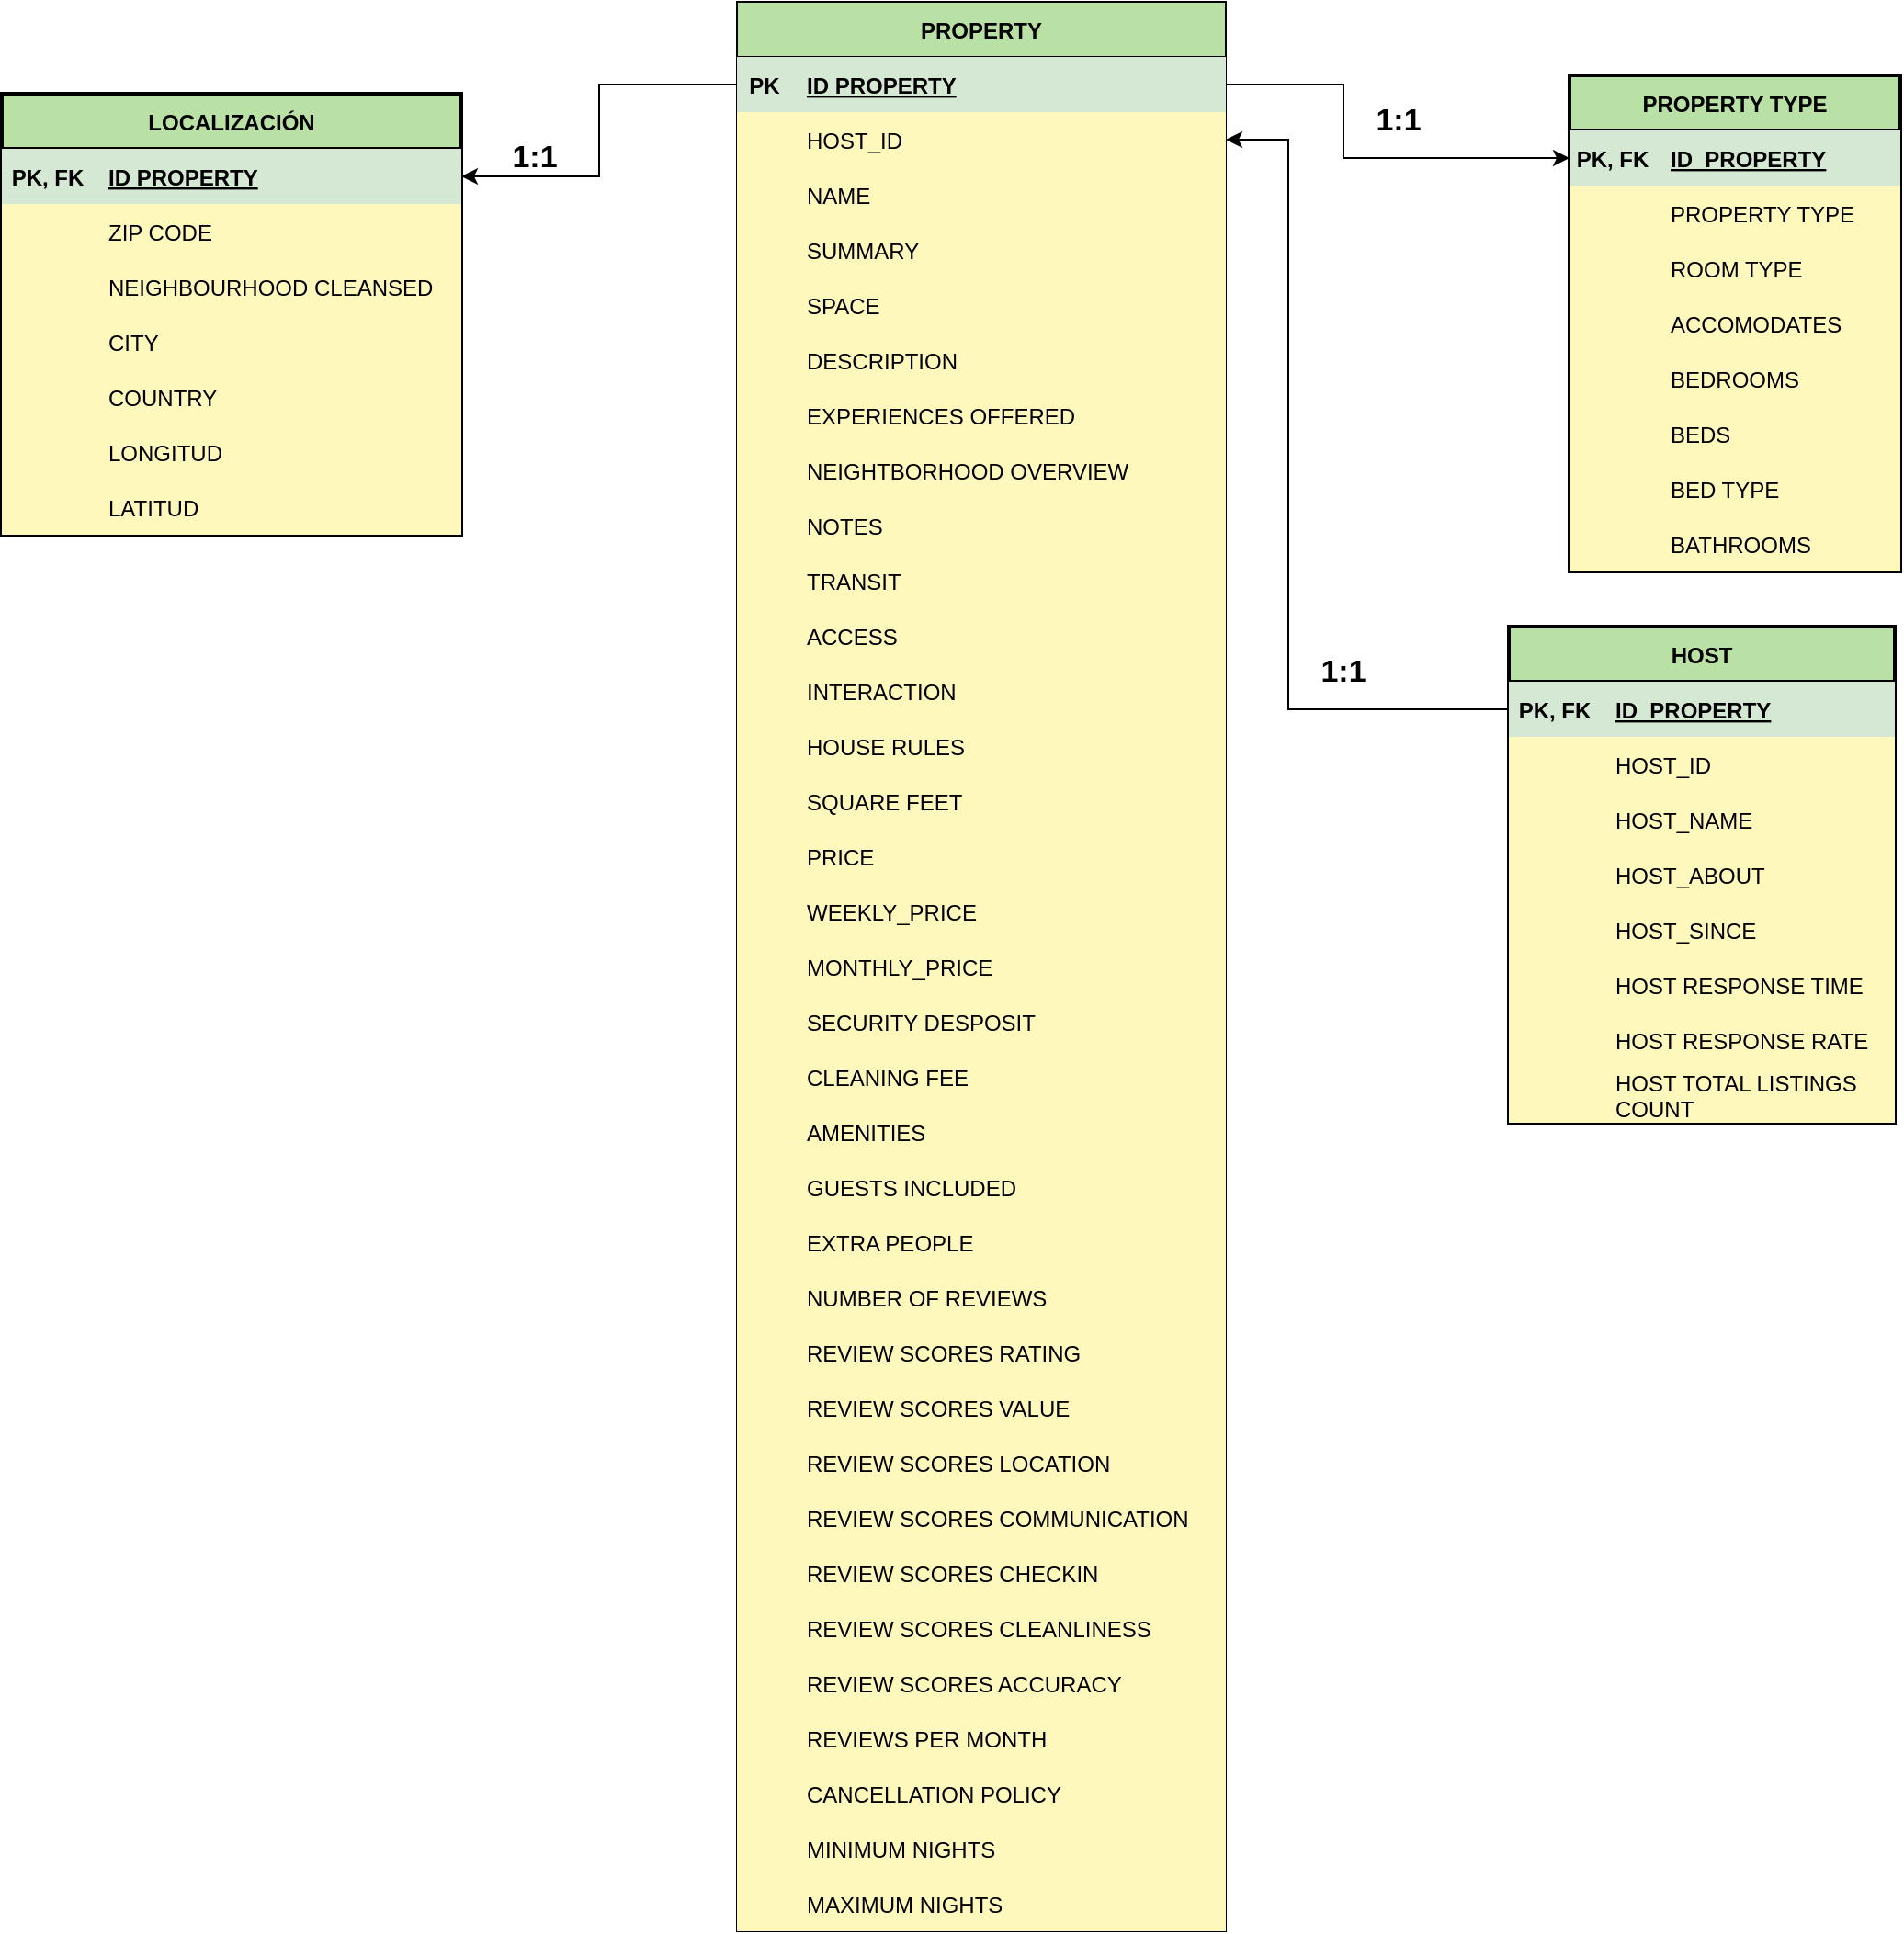 <mxfile version="20.8.16" type="device"><diagram id="m-lFHYN6OvIcyEpxyZVO" name="Página-1"><mxGraphModel dx="1744" dy="1061" grid="1" gridSize="10" guides="1" tooltips="1" connect="1" arrows="1" fold="1" page="1" pageScale="1" pageWidth="1169" pageHeight="827" math="0" shadow="0"><root><mxCell id="0"/><mxCell id="1" parent="0"/><mxCell id="ekD9PCT4sat5KnehP7Kq-1" value="PROPERTY" style="shape=table;startSize=30;container=1;collapsible=1;childLayout=tableLayout;fixedRows=1;rowLines=0;fontStyle=1;align=center;resizeLast=1;fillColor=#B9E0A5;" parent="1" vertex="1"><mxGeometry x="470" y="200" width="266" height="1050" as="geometry"/></mxCell><mxCell id="ekD9PCT4sat5KnehP7Kq-2" value="" style="shape=tableRow;horizontal=0;startSize=0;swimlaneHead=0;swimlaneBody=0;fillColor=none;collapsible=0;dropTarget=0;points=[[0,0.5],[1,0.5]];portConstraint=eastwest;top=0;left=0;right=0;bottom=1;" parent="ekD9PCT4sat5KnehP7Kq-1" vertex="1"><mxGeometry y="30" width="266" height="30" as="geometry"/></mxCell><mxCell id="ekD9PCT4sat5KnehP7Kq-3" value="PK" style="shape=partialRectangle;connectable=0;fillColor=#D5E8D4;top=0;left=0;bottom=0;right=0;fontStyle=1;overflow=hidden;" parent="ekD9PCT4sat5KnehP7Kq-2" vertex="1"><mxGeometry width="30" height="30" as="geometry"><mxRectangle width="30" height="30" as="alternateBounds"/></mxGeometry></mxCell><mxCell id="ekD9PCT4sat5KnehP7Kq-4" value="ID PROPERTY" style="shape=partialRectangle;connectable=0;fillColor=#D5E8D4;top=0;left=0;bottom=0;right=0;align=left;spacingLeft=6;fontStyle=5;overflow=hidden;" parent="ekD9PCT4sat5KnehP7Kq-2" vertex="1"><mxGeometry x="30" width="236" height="30" as="geometry"><mxRectangle width="236" height="30" as="alternateBounds"/></mxGeometry></mxCell><mxCell id="ekD9PCT4sat5KnehP7Kq-15" value="" style="shape=tableRow;horizontal=0;startSize=0;swimlaneHead=0;swimlaneBody=0;fillColor=none;collapsible=0;dropTarget=0;points=[[0,0.5],[1,0.5]];portConstraint=eastwest;top=0;left=0;right=0;bottom=0;" parent="ekD9PCT4sat5KnehP7Kq-1" vertex="1"><mxGeometry y="60" width="266" height="30" as="geometry"/></mxCell><mxCell id="ekD9PCT4sat5KnehP7Kq-16" value="" style="shape=partialRectangle;connectable=0;fillColor=#FFF8BD;top=0;left=0;bottom=0;right=0;fontStyle=1;overflow=hidden;" parent="ekD9PCT4sat5KnehP7Kq-15" vertex="1"><mxGeometry width="30" height="30" as="geometry"><mxRectangle width="30" height="30" as="alternateBounds"/></mxGeometry></mxCell><mxCell id="ekD9PCT4sat5KnehP7Kq-17" value="HOST_ID" style="shape=partialRectangle;connectable=0;fillColor=#FFF8BD;top=0;left=0;bottom=0;right=0;align=left;spacingLeft=6;fontStyle=0;overflow=hidden;" parent="ekD9PCT4sat5KnehP7Kq-15" vertex="1"><mxGeometry x="30" width="236" height="30" as="geometry"><mxRectangle width="236" height="30" as="alternateBounds"/></mxGeometry></mxCell><mxCell id="ekD9PCT4sat5KnehP7Kq-230" style="shape=tableRow;horizontal=0;startSize=0;swimlaneHead=0;swimlaneBody=0;fillColor=none;collapsible=0;dropTarget=0;points=[[0,0.5],[1,0.5]];portConstraint=eastwest;top=0;left=0;right=0;bottom=0;" parent="ekD9PCT4sat5KnehP7Kq-1" vertex="1"><mxGeometry y="90" width="266" height="30" as="geometry"/></mxCell><mxCell id="ekD9PCT4sat5KnehP7Kq-231" style="shape=partialRectangle;connectable=0;fillColor=#FFF8BD;top=0;left=0;bottom=0;right=0;editable=1;overflow=hidden;" parent="ekD9PCT4sat5KnehP7Kq-230" vertex="1"><mxGeometry width="30" height="30" as="geometry"><mxRectangle width="30" height="30" as="alternateBounds"/></mxGeometry></mxCell><mxCell id="ekD9PCT4sat5KnehP7Kq-232" value="NAME" style="shape=partialRectangle;connectable=0;fillColor=#FFF8BD;top=0;left=0;bottom=0;right=0;align=left;spacingLeft=6;overflow=hidden;strokeColor=#FF1E05;fontColor=#000000;" parent="ekD9PCT4sat5KnehP7Kq-230" vertex="1"><mxGeometry x="30" width="236" height="30" as="geometry"><mxRectangle width="236" height="30" as="alternateBounds"/></mxGeometry></mxCell><mxCell id="AqgP7DNCbhl03xtApGfF-22" style="shape=tableRow;horizontal=0;startSize=0;swimlaneHead=0;swimlaneBody=0;fillColor=none;collapsible=0;dropTarget=0;points=[[0,0.5],[1,0.5]];portConstraint=eastwest;top=0;left=0;right=0;bottom=0;" parent="ekD9PCT4sat5KnehP7Kq-1" vertex="1"><mxGeometry y="120" width="266" height="30" as="geometry"/></mxCell><mxCell id="AqgP7DNCbhl03xtApGfF-23" style="shape=partialRectangle;connectable=0;fillColor=#FFF8BD;top=0;left=0;bottom=0;right=0;editable=1;overflow=hidden;" parent="AqgP7DNCbhl03xtApGfF-22" vertex="1"><mxGeometry width="30" height="30" as="geometry"><mxRectangle width="30" height="30" as="alternateBounds"/></mxGeometry></mxCell><mxCell id="AqgP7DNCbhl03xtApGfF-24" value="SUMMARY" style="shape=partialRectangle;connectable=0;fillColor=#FFF8BD;top=0;left=0;bottom=0;right=0;align=left;spacingLeft=6;overflow=hidden;strokeColor=#FF1E05;fontColor=#000000;" parent="AqgP7DNCbhl03xtApGfF-22" vertex="1"><mxGeometry x="30" width="236" height="30" as="geometry"><mxRectangle width="236" height="30" as="alternateBounds"/></mxGeometry></mxCell><mxCell id="AqgP7DNCbhl03xtApGfF-19" style="shape=tableRow;horizontal=0;startSize=0;swimlaneHead=0;swimlaneBody=0;fillColor=none;collapsible=0;dropTarget=0;points=[[0,0.5],[1,0.5]];portConstraint=eastwest;top=0;left=0;right=0;bottom=0;" parent="ekD9PCT4sat5KnehP7Kq-1" vertex="1"><mxGeometry y="150" width="266" height="30" as="geometry"/></mxCell><mxCell id="AqgP7DNCbhl03xtApGfF-20" style="shape=partialRectangle;connectable=0;fillColor=#FFF8BD;top=0;left=0;bottom=0;right=0;editable=1;overflow=hidden;" parent="AqgP7DNCbhl03xtApGfF-19" vertex="1"><mxGeometry width="30" height="30" as="geometry"><mxRectangle width="30" height="30" as="alternateBounds"/></mxGeometry></mxCell><mxCell id="AqgP7DNCbhl03xtApGfF-21" value="SPACE" style="shape=partialRectangle;connectable=0;fillColor=#FFF8BD;top=0;left=0;bottom=0;right=0;align=left;spacingLeft=6;overflow=hidden;strokeColor=#FF1E05;fontColor=#000000;" parent="AqgP7DNCbhl03xtApGfF-19" vertex="1"><mxGeometry x="30" width="236" height="30" as="geometry"><mxRectangle width="236" height="30" as="alternateBounds"/></mxGeometry></mxCell><mxCell id="AqgP7DNCbhl03xtApGfF-16" style="shape=tableRow;horizontal=0;startSize=0;swimlaneHead=0;swimlaneBody=0;fillColor=none;collapsible=0;dropTarget=0;points=[[0,0.5],[1,0.5]];portConstraint=eastwest;top=0;left=0;right=0;bottom=0;" parent="ekD9PCT4sat5KnehP7Kq-1" vertex="1"><mxGeometry y="180" width="266" height="30" as="geometry"/></mxCell><mxCell id="AqgP7DNCbhl03xtApGfF-17" style="shape=partialRectangle;connectable=0;fillColor=#FFF8BD;top=0;left=0;bottom=0;right=0;editable=1;overflow=hidden;" parent="AqgP7DNCbhl03xtApGfF-16" vertex="1"><mxGeometry width="30" height="30" as="geometry"><mxRectangle width="30" height="30" as="alternateBounds"/></mxGeometry></mxCell><mxCell id="AqgP7DNCbhl03xtApGfF-18" value="DESCRIPTION" style="shape=partialRectangle;connectable=0;fillColor=#FFF8BD;top=0;left=0;bottom=0;right=0;align=left;spacingLeft=6;overflow=hidden;strokeColor=#FF1E05;fontColor=#000000;" parent="AqgP7DNCbhl03xtApGfF-16" vertex="1"><mxGeometry x="30" width="236" height="30" as="geometry"><mxRectangle width="236" height="30" as="alternateBounds"/></mxGeometry></mxCell><mxCell id="AqgP7DNCbhl03xtApGfF-31" style="shape=tableRow;horizontal=0;startSize=0;swimlaneHead=0;swimlaneBody=0;fillColor=none;collapsible=0;dropTarget=0;points=[[0,0.5],[1,0.5]];portConstraint=eastwest;top=0;left=0;right=0;bottom=0;" parent="ekD9PCT4sat5KnehP7Kq-1" vertex="1"><mxGeometry y="210" width="266" height="30" as="geometry"/></mxCell><mxCell id="AqgP7DNCbhl03xtApGfF-32" style="shape=partialRectangle;connectable=0;fillColor=#FFF8BD;top=0;left=0;bottom=0;right=0;editable=1;overflow=hidden;" parent="AqgP7DNCbhl03xtApGfF-31" vertex="1"><mxGeometry width="30" height="30" as="geometry"><mxRectangle width="30" height="30" as="alternateBounds"/></mxGeometry></mxCell><mxCell id="AqgP7DNCbhl03xtApGfF-33" value="EXPERIENCES OFFERED" style="shape=partialRectangle;connectable=0;fillColor=#FFF8BD;top=0;left=0;bottom=0;right=0;align=left;spacingLeft=6;overflow=hidden;strokeColor=#FF1E05;fontColor=#000000;" parent="AqgP7DNCbhl03xtApGfF-31" vertex="1"><mxGeometry x="30" width="236" height="30" as="geometry"><mxRectangle width="236" height="30" as="alternateBounds"/></mxGeometry></mxCell><mxCell id="AqgP7DNCbhl03xtApGfF-28" style="shape=tableRow;horizontal=0;startSize=0;swimlaneHead=0;swimlaneBody=0;fillColor=none;collapsible=0;dropTarget=0;points=[[0,0.5],[1,0.5]];portConstraint=eastwest;top=0;left=0;right=0;bottom=0;" parent="ekD9PCT4sat5KnehP7Kq-1" vertex="1"><mxGeometry y="240" width="266" height="30" as="geometry"/></mxCell><mxCell id="AqgP7DNCbhl03xtApGfF-29" style="shape=partialRectangle;connectable=0;fillColor=#FFF8BD;top=0;left=0;bottom=0;right=0;editable=1;overflow=hidden;" parent="AqgP7DNCbhl03xtApGfF-28" vertex="1"><mxGeometry width="30" height="30" as="geometry"><mxRectangle width="30" height="30" as="alternateBounds"/></mxGeometry></mxCell><mxCell id="AqgP7DNCbhl03xtApGfF-30" value="NEIGHTBORHOOD OVERVIEW" style="shape=partialRectangle;connectable=0;fillColor=#FFF8BD;top=0;left=0;bottom=0;right=0;align=left;spacingLeft=6;overflow=hidden;strokeColor=#FF1E05;fontColor=#000000;" parent="AqgP7DNCbhl03xtApGfF-28" vertex="1"><mxGeometry x="30" width="236" height="30" as="geometry"><mxRectangle width="236" height="30" as="alternateBounds"/></mxGeometry></mxCell><mxCell id="AqgP7DNCbhl03xtApGfF-25" style="shape=tableRow;horizontal=0;startSize=0;swimlaneHead=0;swimlaneBody=0;fillColor=none;collapsible=0;dropTarget=0;points=[[0,0.5],[1,0.5]];portConstraint=eastwest;top=0;left=0;right=0;bottom=0;" parent="ekD9PCT4sat5KnehP7Kq-1" vertex="1"><mxGeometry y="270" width="266" height="30" as="geometry"/></mxCell><mxCell id="AqgP7DNCbhl03xtApGfF-26" style="shape=partialRectangle;connectable=0;fillColor=#FFF8BD;top=0;left=0;bottom=0;right=0;editable=1;overflow=hidden;" parent="AqgP7DNCbhl03xtApGfF-25" vertex="1"><mxGeometry width="30" height="30" as="geometry"><mxRectangle width="30" height="30" as="alternateBounds"/></mxGeometry></mxCell><mxCell id="AqgP7DNCbhl03xtApGfF-27" value="NOTES" style="shape=partialRectangle;connectable=0;fillColor=#FFF8BD;top=0;left=0;bottom=0;right=0;align=left;spacingLeft=6;overflow=hidden;strokeColor=#FF1E05;fontColor=#000000;" parent="AqgP7DNCbhl03xtApGfF-25" vertex="1"><mxGeometry x="30" width="236" height="30" as="geometry"><mxRectangle width="236" height="30" as="alternateBounds"/></mxGeometry></mxCell><mxCell id="AqgP7DNCbhl03xtApGfF-34" style="shape=tableRow;horizontal=0;startSize=0;swimlaneHead=0;swimlaneBody=0;fillColor=none;collapsible=0;dropTarget=0;points=[[0,0.5],[1,0.5]];portConstraint=eastwest;top=0;left=0;right=0;bottom=0;" parent="ekD9PCT4sat5KnehP7Kq-1" vertex="1"><mxGeometry y="300" width="266" height="30" as="geometry"/></mxCell><mxCell id="AqgP7DNCbhl03xtApGfF-35" style="shape=partialRectangle;connectable=0;fillColor=#FFF8BD;top=0;left=0;bottom=0;right=0;editable=1;overflow=hidden;" parent="AqgP7DNCbhl03xtApGfF-34" vertex="1"><mxGeometry width="30" height="30" as="geometry"><mxRectangle width="30" height="30" as="alternateBounds"/></mxGeometry></mxCell><mxCell id="AqgP7DNCbhl03xtApGfF-36" value="TRANSIT" style="shape=partialRectangle;connectable=0;fillColor=#FFF8BD;top=0;left=0;bottom=0;right=0;align=left;spacingLeft=6;overflow=hidden;strokeColor=#FF1E05;fontColor=#000000;" parent="AqgP7DNCbhl03xtApGfF-34" vertex="1"><mxGeometry x="30" width="236" height="30" as="geometry"><mxRectangle width="236" height="30" as="alternateBounds"/></mxGeometry></mxCell><mxCell id="AqgP7DNCbhl03xtApGfF-37" style="shape=tableRow;horizontal=0;startSize=0;swimlaneHead=0;swimlaneBody=0;fillColor=none;collapsible=0;dropTarget=0;points=[[0,0.5],[1,0.5]];portConstraint=eastwest;top=0;left=0;right=0;bottom=0;" parent="ekD9PCT4sat5KnehP7Kq-1" vertex="1"><mxGeometry y="330" width="266" height="30" as="geometry"/></mxCell><mxCell id="AqgP7DNCbhl03xtApGfF-38" style="shape=partialRectangle;connectable=0;fillColor=#FFF8BD;top=0;left=0;bottom=0;right=0;editable=1;overflow=hidden;" parent="AqgP7DNCbhl03xtApGfF-37" vertex="1"><mxGeometry width="30" height="30" as="geometry"><mxRectangle width="30" height="30" as="alternateBounds"/></mxGeometry></mxCell><mxCell id="AqgP7DNCbhl03xtApGfF-39" value="ACCESS" style="shape=partialRectangle;connectable=0;fillColor=#FFF8BD;top=0;left=0;bottom=0;right=0;align=left;spacingLeft=6;overflow=hidden;strokeColor=#FF1E05;fontColor=#000000;" parent="AqgP7DNCbhl03xtApGfF-37" vertex="1"><mxGeometry x="30" width="236" height="30" as="geometry"><mxRectangle width="236" height="30" as="alternateBounds"/></mxGeometry></mxCell><mxCell id="AqgP7DNCbhl03xtApGfF-46" style="shape=tableRow;horizontal=0;startSize=0;swimlaneHead=0;swimlaneBody=0;fillColor=none;collapsible=0;dropTarget=0;points=[[0,0.5],[1,0.5]];portConstraint=eastwest;top=0;left=0;right=0;bottom=0;" parent="ekD9PCT4sat5KnehP7Kq-1" vertex="1"><mxGeometry y="360" width="266" height="30" as="geometry"/></mxCell><mxCell id="AqgP7DNCbhl03xtApGfF-47" style="shape=partialRectangle;connectable=0;fillColor=#FFF8BD;top=0;left=0;bottom=0;right=0;editable=1;overflow=hidden;" parent="AqgP7DNCbhl03xtApGfF-46" vertex="1"><mxGeometry width="30" height="30" as="geometry"><mxRectangle width="30" height="30" as="alternateBounds"/></mxGeometry></mxCell><mxCell id="AqgP7DNCbhl03xtApGfF-48" value="INTERACTION" style="shape=partialRectangle;connectable=0;fillColor=#FFF8BD;top=0;left=0;bottom=0;right=0;align=left;spacingLeft=6;overflow=hidden;strokeColor=#FF1E05;fontColor=#000000;" parent="AqgP7DNCbhl03xtApGfF-46" vertex="1"><mxGeometry x="30" width="236" height="30" as="geometry"><mxRectangle width="236" height="30" as="alternateBounds"/></mxGeometry></mxCell><mxCell id="AqgP7DNCbhl03xtApGfF-43" style="shape=tableRow;horizontal=0;startSize=0;swimlaneHead=0;swimlaneBody=0;fillColor=none;collapsible=0;dropTarget=0;points=[[0,0.5],[1,0.5]];portConstraint=eastwest;top=0;left=0;right=0;bottom=0;" parent="ekD9PCT4sat5KnehP7Kq-1" vertex="1"><mxGeometry y="390" width="266" height="30" as="geometry"/></mxCell><mxCell id="AqgP7DNCbhl03xtApGfF-44" style="shape=partialRectangle;connectable=0;fillColor=#FFF8BD;top=0;left=0;bottom=0;right=0;editable=1;overflow=hidden;" parent="AqgP7DNCbhl03xtApGfF-43" vertex="1"><mxGeometry width="30" height="30" as="geometry"><mxRectangle width="30" height="30" as="alternateBounds"/></mxGeometry></mxCell><mxCell id="AqgP7DNCbhl03xtApGfF-45" value="HOUSE RULES" style="shape=partialRectangle;connectable=0;fillColor=#FFF8BD;top=0;left=0;bottom=0;right=0;align=left;spacingLeft=6;overflow=hidden;strokeColor=#FF1E05;fontColor=#000000;" parent="AqgP7DNCbhl03xtApGfF-43" vertex="1"><mxGeometry x="30" width="236" height="30" as="geometry"><mxRectangle width="236" height="30" as="alternateBounds"/></mxGeometry></mxCell><mxCell id="ekD9PCT4sat5KnehP7Kq-158" style="shape=tableRow;horizontal=0;startSize=0;swimlaneHead=0;swimlaneBody=0;fillColor=none;collapsible=0;dropTarget=0;points=[[0,0.5],[1,0.5]];portConstraint=eastwest;top=0;left=0;right=0;bottom=0;" parent="ekD9PCT4sat5KnehP7Kq-1" vertex="1"><mxGeometry y="420" width="266" height="30" as="geometry"/></mxCell><mxCell id="ekD9PCT4sat5KnehP7Kq-159" style="shape=partialRectangle;connectable=0;fillColor=#FFF8BD;top=0;left=0;bottom=0;right=0;editable=1;overflow=hidden;" parent="ekD9PCT4sat5KnehP7Kq-158" vertex="1"><mxGeometry width="30" height="30" as="geometry"><mxRectangle width="30" height="30" as="alternateBounds"/></mxGeometry></mxCell><mxCell id="ekD9PCT4sat5KnehP7Kq-160" value="SQUARE FEET" style="shape=partialRectangle;connectable=0;fillColor=#FFF8BD;top=0;left=0;bottom=0;right=0;align=left;spacingLeft=6;overflow=hidden;" parent="ekD9PCT4sat5KnehP7Kq-158" vertex="1"><mxGeometry x="30" width="236" height="30" as="geometry"><mxRectangle width="236" height="30" as="alternateBounds"/></mxGeometry></mxCell><mxCell id="ekD9PCT4sat5KnehP7Kq-5" value="" style="shape=tableRow;horizontal=0;startSize=0;swimlaneHead=0;swimlaneBody=0;fillColor=none;collapsible=0;dropTarget=0;points=[[0,0.5],[1,0.5]];portConstraint=eastwest;top=0;left=0;right=0;bottom=0;" parent="ekD9PCT4sat5KnehP7Kq-1" vertex="1"><mxGeometry y="450" width="266" height="30" as="geometry"/></mxCell><mxCell id="ekD9PCT4sat5KnehP7Kq-6" value="" style="shape=partialRectangle;connectable=0;fillColor=#FFF8BD;top=0;left=0;bottom=0;right=0;editable=1;overflow=hidden;" parent="ekD9PCT4sat5KnehP7Kq-5" vertex="1"><mxGeometry width="30" height="30" as="geometry"><mxRectangle width="30" height="30" as="alternateBounds"/></mxGeometry></mxCell><mxCell id="ekD9PCT4sat5KnehP7Kq-7" value="PRICE" style="shape=partialRectangle;connectable=0;fillColor=#FFF8BD;top=0;left=0;bottom=0;right=0;align=left;spacingLeft=6;overflow=hidden;" parent="ekD9PCT4sat5KnehP7Kq-5" vertex="1"><mxGeometry x="30" width="236" height="30" as="geometry"><mxRectangle width="236" height="30" as="alternateBounds"/></mxGeometry></mxCell><mxCell id="AqgP7DNCbhl03xtApGfF-1" style="shape=tableRow;horizontal=0;startSize=0;swimlaneHead=0;swimlaneBody=0;fillColor=none;collapsible=0;dropTarget=0;points=[[0,0.5],[1,0.5]];portConstraint=eastwest;top=0;left=0;right=0;bottom=0;" parent="ekD9PCT4sat5KnehP7Kq-1" vertex="1"><mxGeometry y="480" width="266" height="30" as="geometry"/></mxCell><mxCell id="AqgP7DNCbhl03xtApGfF-2" style="shape=partialRectangle;connectable=0;fillColor=#FFF8BD;top=0;left=0;bottom=0;right=0;editable=1;overflow=hidden;" parent="AqgP7DNCbhl03xtApGfF-1" vertex="1"><mxGeometry width="30" height="30" as="geometry"><mxRectangle width="30" height="30" as="alternateBounds"/></mxGeometry></mxCell><mxCell id="AqgP7DNCbhl03xtApGfF-3" value="WEEKLY_PRICE" style="shape=partialRectangle;connectable=0;fillColor=#FFF8BD;top=0;left=0;bottom=0;right=0;align=left;spacingLeft=6;overflow=hidden;" parent="AqgP7DNCbhl03xtApGfF-1" vertex="1"><mxGeometry x="30" width="236" height="30" as="geometry"><mxRectangle width="236" height="30" as="alternateBounds"/></mxGeometry></mxCell><mxCell id="AqgP7DNCbhl03xtApGfF-4" style="shape=tableRow;horizontal=0;startSize=0;swimlaneHead=0;swimlaneBody=0;fillColor=none;collapsible=0;dropTarget=0;points=[[0,0.5],[1,0.5]];portConstraint=eastwest;top=0;left=0;right=0;bottom=0;" parent="ekD9PCT4sat5KnehP7Kq-1" vertex="1"><mxGeometry y="510" width="266" height="30" as="geometry"/></mxCell><mxCell id="AqgP7DNCbhl03xtApGfF-5" style="shape=partialRectangle;connectable=0;fillColor=#FFF8BD;top=0;left=0;bottom=0;right=0;editable=1;overflow=hidden;" parent="AqgP7DNCbhl03xtApGfF-4" vertex="1"><mxGeometry width="30" height="30" as="geometry"><mxRectangle width="30" height="30" as="alternateBounds"/></mxGeometry></mxCell><mxCell id="AqgP7DNCbhl03xtApGfF-6" value="MONTHLY_PRICE" style="shape=partialRectangle;connectable=0;fillColor=#FFF8BD;top=0;left=0;bottom=0;right=0;align=left;spacingLeft=6;overflow=hidden;" parent="AqgP7DNCbhl03xtApGfF-4" vertex="1"><mxGeometry x="30" width="236" height="30" as="geometry"><mxRectangle width="236" height="30" as="alternateBounds"/></mxGeometry></mxCell><mxCell id="ekD9PCT4sat5KnehP7Kq-11" value="" style="shape=tableRow;horizontal=0;startSize=0;swimlaneHead=0;swimlaneBody=0;fillColor=none;collapsible=0;dropTarget=0;points=[[0,0.5],[1,0.5]];portConstraint=eastwest;top=0;left=0;right=0;bottom=0;" parent="ekD9PCT4sat5KnehP7Kq-1" vertex="1"><mxGeometry y="540" width="266" height="30" as="geometry"/></mxCell><mxCell id="ekD9PCT4sat5KnehP7Kq-12" value="" style="shape=partialRectangle;connectable=0;fillColor=#FFF8BD;top=0;left=0;bottom=0;right=0;editable=1;overflow=hidden;" parent="ekD9PCT4sat5KnehP7Kq-11" vertex="1"><mxGeometry width="30" height="30" as="geometry"><mxRectangle width="30" height="30" as="alternateBounds"/></mxGeometry></mxCell><mxCell id="ekD9PCT4sat5KnehP7Kq-13" value="SECURITY DESPOSIT" style="shape=partialRectangle;connectable=0;fillColor=#FFF8BD;top=0;left=0;bottom=0;right=0;align=left;spacingLeft=6;overflow=hidden;" parent="ekD9PCT4sat5KnehP7Kq-11" vertex="1"><mxGeometry x="30" width="236" height="30" as="geometry"><mxRectangle width="236" height="30" as="alternateBounds"/></mxGeometry></mxCell><mxCell id="ekD9PCT4sat5KnehP7Kq-105" style="shape=tableRow;horizontal=0;startSize=0;swimlaneHead=0;swimlaneBody=0;fillColor=none;collapsible=0;dropTarget=0;points=[[0,0.5],[1,0.5]];portConstraint=eastwest;top=0;left=0;right=0;bottom=0;" parent="ekD9PCT4sat5KnehP7Kq-1" vertex="1"><mxGeometry y="570" width="266" height="30" as="geometry"/></mxCell><mxCell id="ekD9PCT4sat5KnehP7Kq-106" style="shape=partialRectangle;connectable=0;fillColor=#FFF8BD;top=0;left=0;bottom=0;right=0;editable=1;overflow=hidden;" parent="ekD9PCT4sat5KnehP7Kq-105" vertex="1"><mxGeometry width="30" height="30" as="geometry"><mxRectangle width="30" height="30" as="alternateBounds"/></mxGeometry></mxCell><mxCell id="ekD9PCT4sat5KnehP7Kq-107" value="CLEANING FEE" style="shape=partialRectangle;connectable=0;fillColor=#FFF8BD;top=0;left=0;bottom=0;right=0;align=left;spacingLeft=6;overflow=hidden;" parent="ekD9PCT4sat5KnehP7Kq-105" vertex="1"><mxGeometry x="30" width="236" height="30" as="geometry"><mxRectangle width="236" height="30" as="alternateBounds"/></mxGeometry></mxCell><mxCell id="ekD9PCT4sat5KnehP7Kq-8" value="" style="shape=tableRow;horizontal=0;startSize=0;swimlaneHead=0;swimlaneBody=0;fillColor=none;collapsible=0;dropTarget=0;points=[[0,0.5],[1,0.5]];portConstraint=eastwest;top=0;left=0;right=0;bottom=0;" parent="ekD9PCT4sat5KnehP7Kq-1" vertex="1"><mxGeometry y="600" width="266" height="30" as="geometry"/></mxCell><mxCell id="ekD9PCT4sat5KnehP7Kq-9" value="" style="shape=partialRectangle;connectable=0;fillColor=#FFF8BD;top=0;left=0;bottom=0;right=0;editable=1;overflow=hidden;" parent="ekD9PCT4sat5KnehP7Kq-8" vertex="1"><mxGeometry width="30" height="30" as="geometry"><mxRectangle width="30" height="30" as="alternateBounds"/></mxGeometry></mxCell><mxCell id="ekD9PCT4sat5KnehP7Kq-10" value="AMENITIES" style="shape=partialRectangle;connectable=0;fillColor=#FFF8BD;top=0;left=0;bottom=0;right=0;align=left;spacingLeft=6;overflow=hidden;" parent="ekD9PCT4sat5KnehP7Kq-8" vertex="1"><mxGeometry x="30" width="236" height="30" as="geometry"><mxRectangle width="236" height="30" as="alternateBounds"/></mxGeometry></mxCell><mxCell id="ekD9PCT4sat5KnehP7Kq-102" style="shape=tableRow;horizontal=0;startSize=0;swimlaneHead=0;swimlaneBody=0;fillColor=none;collapsible=0;dropTarget=0;points=[[0,0.5],[1,0.5]];portConstraint=eastwest;top=0;left=0;right=0;bottom=0;" parent="ekD9PCT4sat5KnehP7Kq-1" vertex="1"><mxGeometry y="630" width="266" height="30" as="geometry"/></mxCell><mxCell id="ekD9PCT4sat5KnehP7Kq-103" value="" style="shape=partialRectangle;connectable=0;fillColor=#FFF8BD;top=0;left=0;bottom=0;right=0;editable=1;overflow=hidden;" parent="ekD9PCT4sat5KnehP7Kq-102" vertex="1"><mxGeometry width="30" height="30" as="geometry"><mxRectangle width="30" height="30" as="alternateBounds"/></mxGeometry></mxCell><mxCell id="ekD9PCT4sat5KnehP7Kq-104" value="GUESTS INCLUDED" style="shape=partialRectangle;connectable=0;fillColor=#FFF8BD;top=0;left=0;bottom=0;right=0;align=left;spacingLeft=6;overflow=hidden;" parent="ekD9PCT4sat5KnehP7Kq-102" vertex="1"><mxGeometry x="30" width="236" height="30" as="geometry"><mxRectangle width="236" height="30" as="alternateBounds"/></mxGeometry></mxCell><mxCell id="AqgP7DNCbhl03xtApGfF-7" style="shape=tableRow;horizontal=0;startSize=0;swimlaneHead=0;swimlaneBody=0;fillColor=none;collapsible=0;dropTarget=0;points=[[0,0.5],[1,0.5]];portConstraint=eastwest;top=0;left=0;right=0;bottom=0;" parent="ekD9PCT4sat5KnehP7Kq-1" vertex="1"><mxGeometry y="660" width="266" height="30" as="geometry"/></mxCell><mxCell id="AqgP7DNCbhl03xtApGfF-8" style="shape=partialRectangle;connectable=0;fillColor=#FFF8BD;top=0;left=0;bottom=0;right=0;editable=1;overflow=hidden;" parent="AqgP7DNCbhl03xtApGfF-7" vertex="1"><mxGeometry width="30" height="30" as="geometry"><mxRectangle width="30" height="30" as="alternateBounds"/></mxGeometry></mxCell><mxCell id="AqgP7DNCbhl03xtApGfF-9" value="EXTRA PEOPLE" style="shape=partialRectangle;connectable=0;fillColor=#FFF8BD;top=0;left=0;bottom=0;right=0;align=left;spacingLeft=6;overflow=hidden;" parent="AqgP7DNCbhl03xtApGfF-7" vertex="1"><mxGeometry x="30" width="236" height="30" as="geometry"><mxRectangle width="236" height="30" as="alternateBounds"/></mxGeometry></mxCell><mxCell id="ekD9PCT4sat5KnehP7Kq-99" style="shape=tableRow;horizontal=0;startSize=0;swimlaneHead=0;swimlaneBody=0;fillColor=none;collapsible=0;dropTarget=0;points=[[0,0.5],[1,0.5]];portConstraint=eastwest;top=0;left=0;right=0;bottom=0;" parent="ekD9PCT4sat5KnehP7Kq-1" vertex="1"><mxGeometry y="690" width="266" height="30" as="geometry"/></mxCell><mxCell id="ekD9PCT4sat5KnehP7Kq-100" value="" style="shape=partialRectangle;connectable=0;fillColor=#FFF8BD;top=0;left=0;bottom=0;right=0;editable=1;overflow=hidden;" parent="ekD9PCT4sat5KnehP7Kq-99" vertex="1"><mxGeometry width="30" height="30" as="geometry"><mxRectangle width="30" height="30" as="alternateBounds"/></mxGeometry></mxCell><mxCell id="ekD9PCT4sat5KnehP7Kq-101" value="NUMBER OF REVIEWS" style="shape=partialRectangle;connectable=0;fillColor=#FFF8BD;top=0;left=0;bottom=0;right=0;align=left;spacingLeft=6;overflow=hidden;" parent="ekD9PCT4sat5KnehP7Kq-99" vertex="1"><mxGeometry x="30" width="236" height="30" as="geometry"><mxRectangle width="236" height="30" as="alternateBounds"/></mxGeometry></mxCell><mxCell id="ekD9PCT4sat5KnehP7Kq-129" value="" style="shape=tableRow;horizontal=0;startSize=0;swimlaneHead=0;swimlaneBody=0;fillColor=none;collapsible=0;dropTarget=0;points=[[0,0.5],[1,0.5]];portConstraint=eastwest;top=0;left=0;right=0;bottom=0;" parent="ekD9PCT4sat5KnehP7Kq-1" vertex="1"><mxGeometry y="720" width="266" height="30" as="geometry"/></mxCell><mxCell id="ekD9PCT4sat5KnehP7Kq-130" value="" style="shape=partialRectangle;connectable=0;fillColor=#FFF8BD;top=0;left=0;bottom=0;right=0;editable=1;overflow=hidden;" parent="ekD9PCT4sat5KnehP7Kq-129" vertex="1"><mxGeometry width="30" height="30" as="geometry"><mxRectangle width="30" height="30" as="alternateBounds"/></mxGeometry></mxCell><mxCell id="ekD9PCT4sat5KnehP7Kq-131" value="REVIEW SCORES RATING" style="shape=partialRectangle;connectable=0;fillColor=#FFF8BD;top=0;left=0;bottom=0;right=0;align=left;spacingLeft=6;overflow=hidden;" parent="ekD9PCT4sat5KnehP7Kq-129" vertex="1"><mxGeometry x="30" width="236" height="30" as="geometry"><mxRectangle width="236" height="30" as="alternateBounds"/></mxGeometry></mxCell><mxCell id="ekD9PCT4sat5KnehP7Kq-140" style="shape=tableRow;horizontal=0;startSize=0;swimlaneHead=0;swimlaneBody=0;fillColor=none;collapsible=0;dropTarget=0;points=[[0,0.5],[1,0.5]];portConstraint=eastwest;top=0;left=0;right=0;bottom=0;" parent="ekD9PCT4sat5KnehP7Kq-1" vertex="1"><mxGeometry y="750" width="266" height="30" as="geometry"/></mxCell><mxCell id="ekD9PCT4sat5KnehP7Kq-141" style="shape=partialRectangle;connectable=0;fillColor=#FFF8BD;top=0;left=0;bottom=0;right=0;editable=1;overflow=hidden;" parent="ekD9PCT4sat5KnehP7Kq-140" vertex="1"><mxGeometry width="30" height="30" as="geometry"><mxRectangle width="30" height="30" as="alternateBounds"/></mxGeometry></mxCell><mxCell id="ekD9PCT4sat5KnehP7Kq-142" value="REVIEW SCORES VALUE" style="shape=partialRectangle;connectable=0;fillColor=#FFF8BD;top=0;left=0;bottom=0;right=0;align=left;spacingLeft=6;overflow=hidden;" parent="ekD9PCT4sat5KnehP7Kq-140" vertex="1"><mxGeometry x="30" width="236" height="30" as="geometry"><mxRectangle width="236" height="30" as="alternateBounds"/></mxGeometry></mxCell><mxCell id="ekD9PCT4sat5KnehP7Kq-143" style="shape=tableRow;horizontal=0;startSize=0;swimlaneHead=0;swimlaneBody=0;fillColor=none;collapsible=0;dropTarget=0;points=[[0,0.5],[1,0.5]];portConstraint=eastwest;top=0;left=0;right=0;bottom=0;" parent="ekD9PCT4sat5KnehP7Kq-1" vertex="1"><mxGeometry y="780" width="266" height="30" as="geometry"/></mxCell><mxCell id="ekD9PCT4sat5KnehP7Kq-144" style="shape=partialRectangle;connectable=0;fillColor=#FFF8BD;top=0;left=0;bottom=0;right=0;editable=1;overflow=hidden;" parent="ekD9PCT4sat5KnehP7Kq-143" vertex="1"><mxGeometry width="30" height="30" as="geometry"><mxRectangle width="30" height="30" as="alternateBounds"/></mxGeometry></mxCell><mxCell id="ekD9PCT4sat5KnehP7Kq-145" value="REVIEW SCORES LOCATION" style="shape=partialRectangle;connectable=0;fillColor=#FFF8BD;top=0;left=0;bottom=0;right=0;align=left;spacingLeft=6;overflow=hidden;" parent="ekD9PCT4sat5KnehP7Kq-143" vertex="1"><mxGeometry x="30" width="236" height="30" as="geometry"><mxRectangle width="236" height="30" as="alternateBounds"/></mxGeometry></mxCell><mxCell id="ekD9PCT4sat5KnehP7Kq-146" style="shape=tableRow;horizontal=0;startSize=0;swimlaneHead=0;swimlaneBody=0;fillColor=none;collapsible=0;dropTarget=0;points=[[0,0.5],[1,0.5]];portConstraint=eastwest;top=0;left=0;right=0;bottom=0;" parent="ekD9PCT4sat5KnehP7Kq-1" vertex="1"><mxGeometry y="810" width="266" height="30" as="geometry"/></mxCell><mxCell id="ekD9PCT4sat5KnehP7Kq-147" style="shape=partialRectangle;connectable=0;fillColor=#FFF8BD;top=0;left=0;bottom=0;right=0;editable=1;overflow=hidden;" parent="ekD9PCT4sat5KnehP7Kq-146" vertex="1"><mxGeometry width="30" height="30" as="geometry"><mxRectangle width="30" height="30" as="alternateBounds"/></mxGeometry></mxCell><mxCell id="ekD9PCT4sat5KnehP7Kq-148" value="REVIEW SCORES COMMUNICATION" style="shape=partialRectangle;connectable=0;fillColor=#FFF8BD;top=0;left=0;bottom=0;right=0;align=left;spacingLeft=6;overflow=hidden;" parent="ekD9PCT4sat5KnehP7Kq-146" vertex="1"><mxGeometry x="30" width="236" height="30" as="geometry"><mxRectangle width="236" height="30" as="alternateBounds"/></mxGeometry></mxCell><mxCell id="ekD9PCT4sat5KnehP7Kq-149" style="shape=tableRow;horizontal=0;startSize=0;swimlaneHead=0;swimlaneBody=0;fillColor=none;collapsible=0;dropTarget=0;points=[[0,0.5],[1,0.5]];portConstraint=eastwest;top=0;left=0;right=0;bottom=0;" parent="ekD9PCT4sat5KnehP7Kq-1" vertex="1"><mxGeometry y="840" width="266" height="30" as="geometry"/></mxCell><mxCell id="ekD9PCT4sat5KnehP7Kq-150" style="shape=partialRectangle;connectable=0;fillColor=#FFF8BD;top=0;left=0;bottom=0;right=0;editable=1;overflow=hidden;" parent="ekD9PCT4sat5KnehP7Kq-149" vertex="1"><mxGeometry width="30" height="30" as="geometry"><mxRectangle width="30" height="30" as="alternateBounds"/></mxGeometry></mxCell><mxCell id="ekD9PCT4sat5KnehP7Kq-151" value="REVIEW SCORES CHECKIN" style="shape=partialRectangle;connectable=0;fillColor=#FFF8BD;top=0;left=0;bottom=0;right=0;align=left;spacingLeft=6;overflow=hidden;" parent="ekD9PCT4sat5KnehP7Kq-149" vertex="1"><mxGeometry x="30" width="236" height="30" as="geometry"><mxRectangle width="236" height="30" as="alternateBounds"/></mxGeometry></mxCell><mxCell id="ekD9PCT4sat5KnehP7Kq-152" style="shape=tableRow;horizontal=0;startSize=0;swimlaneHead=0;swimlaneBody=0;fillColor=none;collapsible=0;dropTarget=0;points=[[0,0.5],[1,0.5]];portConstraint=eastwest;top=0;left=0;right=0;bottom=0;" parent="ekD9PCT4sat5KnehP7Kq-1" vertex="1"><mxGeometry y="870" width="266" height="30" as="geometry"/></mxCell><mxCell id="ekD9PCT4sat5KnehP7Kq-153" style="shape=partialRectangle;connectable=0;fillColor=#FFF8BD;top=0;left=0;bottom=0;right=0;editable=1;overflow=hidden;" parent="ekD9PCT4sat5KnehP7Kq-152" vertex="1"><mxGeometry width="30" height="30" as="geometry"><mxRectangle width="30" height="30" as="alternateBounds"/></mxGeometry></mxCell><mxCell id="ekD9PCT4sat5KnehP7Kq-154" value="REVIEW SCORES CLEANLINESS" style="shape=partialRectangle;connectable=0;fillColor=#FFF8BD;top=0;left=0;bottom=0;right=0;align=left;spacingLeft=6;overflow=hidden;" parent="ekD9PCT4sat5KnehP7Kq-152" vertex="1"><mxGeometry x="30" width="236" height="30" as="geometry"><mxRectangle width="236" height="30" as="alternateBounds"/></mxGeometry></mxCell><mxCell id="ekD9PCT4sat5KnehP7Kq-132" value="" style="shape=tableRow;horizontal=0;startSize=0;swimlaneHead=0;swimlaneBody=0;fillColor=none;collapsible=0;dropTarget=0;points=[[0,0.5],[1,0.5]];portConstraint=eastwest;top=0;left=0;right=0;bottom=0;" parent="ekD9PCT4sat5KnehP7Kq-1" vertex="1"><mxGeometry y="900" width="266" height="30" as="geometry"/></mxCell><mxCell id="ekD9PCT4sat5KnehP7Kq-133" value="" style="shape=partialRectangle;connectable=0;fillColor=#FFF8BD;top=0;left=0;bottom=0;right=0;editable=1;overflow=hidden;" parent="ekD9PCT4sat5KnehP7Kq-132" vertex="1"><mxGeometry width="30" height="30" as="geometry"><mxRectangle width="30" height="30" as="alternateBounds"/></mxGeometry></mxCell><mxCell id="ekD9PCT4sat5KnehP7Kq-134" value="REVIEW SCORES ACCURACY" style="shape=partialRectangle;connectable=0;fillColor=#FFF8BD;top=0;left=0;bottom=0;right=0;align=left;spacingLeft=6;overflow=hidden;" parent="ekD9PCT4sat5KnehP7Kq-132" vertex="1"><mxGeometry x="30" width="236" height="30" as="geometry"><mxRectangle width="236" height="30" as="alternateBounds"/></mxGeometry></mxCell><mxCell id="ekD9PCT4sat5KnehP7Kq-155" style="shape=tableRow;horizontal=0;startSize=0;swimlaneHead=0;swimlaneBody=0;fillColor=none;collapsible=0;dropTarget=0;points=[[0,0.5],[1,0.5]];portConstraint=eastwest;top=0;left=0;right=0;bottom=0;" parent="ekD9PCT4sat5KnehP7Kq-1" vertex="1"><mxGeometry y="930" width="266" height="30" as="geometry"/></mxCell><mxCell id="ekD9PCT4sat5KnehP7Kq-156" style="shape=partialRectangle;connectable=0;fillColor=#FFF8BD;top=0;left=0;bottom=0;right=0;editable=1;overflow=hidden;" parent="ekD9PCT4sat5KnehP7Kq-155" vertex="1"><mxGeometry width="30" height="30" as="geometry"><mxRectangle width="30" height="30" as="alternateBounds"/></mxGeometry></mxCell><mxCell id="ekD9PCT4sat5KnehP7Kq-157" value="REVIEWS PER MONTH" style="shape=partialRectangle;connectable=0;fillColor=#FFF8BD;top=0;left=0;bottom=0;right=0;align=left;spacingLeft=6;overflow=hidden;" parent="ekD9PCT4sat5KnehP7Kq-155" vertex="1"><mxGeometry x="30" width="236" height="30" as="geometry"><mxRectangle width="236" height="30" as="alternateBounds"/></mxGeometry></mxCell><mxCell id="ekD9PCT4sat5KnehP7Kq-96" style="shape=tableRow;horizontal=0;startSize=0;swimlaneHead=0;swimlaneBody=0;fillColor=none;collapsible=0;dropTarget=0;points=[[0,0.5],[1,0.5]];portConstraint=eastwest;top=0;left=0;right=0;bottom=0;" parent="ekD9PCT4sat5KnehP7Kq-1" vertex="1"><mxGeometry y="960" width="266" height="30" as="geometry"/></mxCell><mxCell id="ekD9PCT4sat5KnehP7Kq-97" style="shape=partialRectangle;connectable=0;fillColor=#FFF8BD;top=0;left=0;bottom=0;right=0;editable=1;overflow=hidden;" parent="ekD9PCT4sat5KnehP7Kq-96" vertex="1"><mxGeometry width="30" height="30" as="geometry"><mxRectangle width="30" height="30" as="alternateBounds"/></mxGeometry></mxCell><mxCell id="ekD9PCT4sat5KnehP7Kq-98" value="CANCELLATION POLICY" style="shape=partialRectangle;connectable=0;fillColor=#FFF8BD;top=0;left=0;bottom=0;right=0;align=left;spacingLeft=6;overflow=hidden;" parent="ekD9PCT4sat5KnehP7Kq-96" vertex="1"><mxGeometry x="30" width="236" height="30" as="geometry"><mxRectangle width="236" height="30" as="alternateBounds"/></mxGeometry></mxCell><mxCell id="ekD9PCT4sat5KnehP7Kq-93" style="shape=tableRow;horizontal=0;startSize=0;swimlaneHead=0;swimlaneBody=0;fillColor=none;collapsible=0;dropTarget=0;points=[[0,0.5],[1,0.5]];portConstraint=eastwest;top=0;left=0;right=0;bottom=0;" parent="ekD9PCT4sat5KnehP7Kq-1" vertex="1"><mxGeometry y="990" width="266" height="30" as="geometry"/></mxCell><mxCell id="ekD9PCT4sat5KnehP7Kq-94" style="shape=partialRectangle;connectable=0;fillColor=#FFF8BD;top=0;left=0;bottom=0;right=0;editable=1;overflow=hidden;" parent="ekD9PCT4sat5KnehP7Kq-93" vertex="1"><mxGeometry width="30" height="30" as="geometry"><mxRectangle width="30" height="30" as="alternateBounds"/></mxGeometry></mxCell><mxCell id="ekD9PCT4sat5KnehP7Kq-95" value="MINIMUM NIGHTS" style="shape=partialRectangle;connectable=0;fillColor=#FFF8BD;top=0;left=0;bottom=0;right=0;align=left;spacingLeft=6;overflow=hidden;" parent="ekD9PCT4sat5KnehP7Kq-93" vertex="1"><mxGeometry x="30" width="236" height="30" as="geometry"><mxRectangle width="236" height="30" as="alternateBounds"/></mxGeometry></mxCell><mxCell id="AqgP7DNCbhl03xtApGfF-53" style="shape=tableRow;horizontal=0;startSize=0;swimlaneHead=0;swimlaneBody=0;fillColor=none;collapsible=0;dropTarget=0;points=[[0,0.5],[1,0.5]];portConstraint=eastwest;top=0;left=0;right=0;bottom=0;" parent="ekD9PCT4sat5KnehP7Kq-1" vertex="1"><mxGeometry y="1020" width="266" height="30" as="geometry"/></mxCell><mxCell id="AqgP7DNCbhl03xtApGfF-54" style="shape=partialRectangle;connectable=0;fillColor=#FFF8BD;top=0;left=0;bottom=0;right=0;editable=1;overflow=hidden;" parent="AqgP7DNCbhl03xtApGfF-53" vertex="1"><mxGeometry width="30" height="30" as="geometry"><mxRectangle width="30" height="30" as="alternateBounds"/></mxGeometry></mxCell><mxCell id="AqgP7DNCbhl03xtApGfF-55" value="MAXIMUM NIGHTS" style="shape=partialRectangle;connectable=0;fillColor=#FFF8BD;top=0;left=0;bottom=0;right=0;align=left;spacingLeft=6;overflow=hidden;" parent="AqgP7DNCbhl03xtApGfF-53" vertex="1"><mxGeometry x="30" width="236" height="30" as="geometry"><mxRectangle width="236" height="30" as="alternateBounds"/></mxGeometry></mxCell><mxCell id="ekD9PCT4sat5KnehP7Kq-49" value="HOST" style="shape=table;startSize=30;container=1;collapsible=1;childLayout=tableLayout;fixedRows=1;rowLines=0;fontStyle=1;align=center;resizeLast=1;strokeWidth=2;fillColor=#B9E0A5;" parent="1" vertex="1"><mxGeometry x="890" y="540" width="210" height="270.0" as="geometry"/></mxCell><mxCell id="ekD9PCT4sat5KnehP7Kq-50" value="" style="shape=tableRow;horizontal=0;startSize=0;swimlaneHead=0;swimlaneBody=0;fillColor=none;collapsible=0;dropTarget=0;points=[[0,0.5],[1,0.5]];portConstraint=eastwest;top=0;left=0;right=0;bottom=1;" parent="ekD9PCT4sat5KnehP7Kq-49" vertex="1"><mxGeometry y="30" width="210" height="30" as="geometry"/></mxCell><mxCell id="ekD9PCT4sat5KnehP7Kq-51" value="PK, FK" style="shape=partialRectangle;connectable=0;fillColor=#D5E8D4;top=0;left=0;bottom=0;right=0;fontStyle=1;overflow=hidden;" parent="ekD9PCT4sat5KnehP7Kq-50" vertex="1"><mxGeometry width="50" height="30" as="geometry"><mxRectangle width="50" height="30" as="alternateBounds"/></mxGeometry></mxCell><mxCell id="ekD9PCT4sat5KnehP7Kq-52" value="ID_PROPERTY" style="shape=partialRectangle;connectable=0;fillColor=#D5E8D4;top=0;left=0;bottom=0;right=0;align=left;spacingLeft=6;fontStyle=5;overflow=hidden;" parent="ekD9PCT4sat5KnehP7Kq-50" vertex="1"><mxGeometry x="50" width="160" height="30" as="geometry"><mxRectangle width="160" height="30" as="alternateBounds"/></mxGeometry></mxCell><mxCell id="ekD9PCT4sat5KnehP7Kq-53" value="" style="shape=tableRow;horizontal=0;startSize=0;swimlaneHead=0;swimlaneBody=0;fillColor=none;collapsible=0;dropTarget=0;points=[[0,0.5],[1,0.5]];portConstraint=eastwest;top=0;left=0;right=0;bottom=0;" parent="ekD9PCT4sat5KnehP7Kq-49" vertex="1"><mxGeometry y="60" width="210" height="30" as="geometry"/></mxCell><mxCell id="ekD9PCT4sat5KnehP7Kq-54" value="" style="shape=partialRectangle;connectable=0;fillColor=#FFF8BD;top=0;left=0;bottom=0;right=0;editable=1;overflow=hidden;" parent="ekD9PCT4sat5KnehP7Kq-53" vertex="1"><mxGeometry width="50" height="30" as="geometry"><mxRectangle width="50" height="30" as="alternateBounds"/></mxGeometry></mxCell><mxCell id="ekD9PCT4sat5KnehP7Kq-55" value="HOST_ID" style="shape=partialRectangle;connectable=0;fillColor=#FFF8BD;top=0;left=0;bottom=0;right=0;align=left;spacingLeft=6;overflow=hidden;" parent="ekD9PCT4sat5KnehP7Kq-53" vertex="1"><mxGeometry x="50" width="160" height="30" as="geometry"><mxRectangle width="160" height="30" as="alternateBounds"/></mxGeometry></mxCell><mxCell id="ekD9PCT4sat5KnehP7Kq-56" value="" style="shape=tableRow;horizontal=0;startSize=0;swimlaneHead=0;swimlaneBody=0;fillColor=none;collapsible=0;dropTarget=0;points=[[0,0.5],[1,0.5]];portConstraint=eastwest;top=0;left=0;right=0;bottom=0;" parent="ekD9PCT4sat5KnehP7Kq-49" vertex="1"><mxGeometry y="90" width="210" height="30" as="geometry"/></mxCell><mxCell id="ekD9PCT4sat5KnehP7Kq-57" value="" style="shape=partialRectangle;connectable=0;fillColor=#FFF8BD;top=0;left=0;bottom=0;right=0;editable=1;overflow=hidden;" parent="ekD9PCT4sat5KnehP7Kq-56" vertex="1"><mxGeometry width="50" height="30" as="geometry"><mxRectangle width="50" height="30" as="alternateBounds"/></mxGeometry></mxCell><mxCell id="ekD9PCT4sat5KnehP7Kq-58" value="HOST_NAME" style="shape=partialRectangle;connectable=0;fillColor=#FFF8BD;top=0;left=0;bottom=0;right=0;align=left;spacingLeft=6;overflow=hidden;" parent="ekD9PCT4sat5KnehP7Kq-56" vertex="1"><mxGeometry x="50" width="160" height="30" as="geometry"><mxRectangle width="160" height="30" as="alternateBounds"/></mxGeometry></mxCell><mxCell id="ekD9PCT4sat5KnehP7Kq-233" style="shape=tableRow;horizontal=0;startSize=0;swimlaneHead=0;swimlaneBody=0;fillColor=none;collapsible=0;dropTarget=0;points=[[0,0.5],[1,0.5]];portConstraint=eastwest;top=0;left=0;right=0;bottom=0;" parent="ekD9PCT4sat5KnehP7Kq-49" vertex="1"><mxGeometry y="120" width="210" height="30" as="geometry"/></mxCell><mxCell id="ekD9PCT4sat5KnehP7Kq-234" style="shape=partialRectangle;connectable=0;fillColor=#FFF8BD;top=0;left=0;bottom=0;right=0;editable=1;overflow=hidden;" parent="ekD9PCT4sat5KnehP7Kq-233" vertex="1"><mxGeometry width="50" height="30" as="geometry"><mxRectangle width="50" height="30" as="alternateBounds"/></mxGeometry></mxCell><mxCell id="ekD9PCT4sat5KnehP7Kq-235" value="HOST_ABOUT" style="shape=partialRectangle;connectable=0;fillColor=#FFF8BD;top=0;left=0;bottom=0;right=0;align=left;spacingLeft=6;overflow=hidden;" parent="ekD9PCT4sat5KnehP7Kq-233" vertex="1"><mxGeometry x="50" width="160" height="30" as="geometry"><mxRectangle width="160" height="30" as="alternateBounds"/></mxGeometry></mxCell><mxCell id="ekD9PCT4sat5KnehP7Kq-59" value="" style="shape=tableRow;horizontal=0;startSize=0;swimlaneHead=0;swimlaneBody=0;fillColor=none;collapsible=0;dropTarget=0;points=[[0,0.5],[1,0.5]];portConstraint=eastwest;top=0;left=0;right=0;bottom=0;" parent="ekD9PCT4sat5KnehP7Kq-49" vertex="1"><mxGeometry y="150" width="210" height="30" as="geometry"/></mxCell><mxCell id="ekD9PCT4sat5KnehP7Kq-60" value="" style="shape=partialRectangle;connectable=0;fillColor=#FFF8BD;top=0;left=0;bottom=0;right=0;editable=1;overflow=hidden;" parent="ekD9PCT4sat5KnehP7Kq-59" vertex="1"><mxGeometry width="50" height="30" as="geometry"><mxRectangle width="50" height="30" as="alternateBounds"/></mxGeometry></mxCell><mxCell id="ekD9PCT4sat5KnehP7Kq-61" value="HOST_SINCE" style="shape=partialRectangle;connectable=0;fillColor=#FFF8BD;top=0;left=0;bottom=0;right=0;align=left;spacingLeft=6;overflow=hidden;" parent="ekD9PCT4sat5KnehP7Kq-59" vertex="1"><mxGeometry x="50" width="160" height="30" as="geometry"><mxRectangle width="160" height="30" as="alternateBounds"/></mxGeometry></mxCell><mxCell id="ekD9PCT4sat5KnehP7Kq-74" style="shape=tableRow;horizontal=0;startSize=0;swimlaneHead=0;swimlaneBody=0;fillColor=none;collapsible=0;dropTarget=0;points=[[0,0.5],[1,0.5]];portConstraint=eastwest;top=0;left=0;right=0;bottom=0;" parent="ekD9PCT4sat5KnehP7Kq-49" vertex="1"><mxGeometry y="180" width="210" height="30" as="geometry"/></mxCell><mxCell id="ekD9PCT4sat5KnehP7Kq-75" style="shape=partialRectangle;connectable=0;fillColor=#FFF8BD;top=0;left=0;bottom=0;right=0;editable=1;overflow=hidden;" parent="ekD9PCT4sat5KnehP7Kq-74" vertex="1"><mxGeometry width="50" height="30" as="geometry"><mxRectangle width="50" height="30" as="alternateBounds"/></mxGeometry></mxCell><mxCell id="ekD9PCT4sat5KnehP7Kq-76" value="HOST RESPONSE TIME" style="shape=partialRectangle;connectable=0;fillColor=#FFF8BD;top=0;left=0;bottom=0;right=0;align=left;spacingLeft=6;overflow=hidden;" parent="ekD9PCT4sat5KnehP7Kq-74" vertex="1"><mxGeometry x="50" width="160" height="30" as="geometry"><mxRectangle width="160" height="30" as="alternateBounds"/></mxGeometry></mxCell><mxCell id="ekD9PCT4sat5KnehP7Kq-71" style="shape=tableRow;horizontal=0;startSize=0;swimlaneHead=0;swimlaneBody=0;fillColor=none;collapsible=0;dropTarget=0;points=[[0,0.5],[1,0.5]];portConstraint=eastwest;top=0;left=0;right=0;bottom=0;" parent="ekD9PCT4sat5KnehP7Kq-49" vertex="1"><mxGeometry y="210" width="210" height="30" as="geometry"/></mxCell><mxCell id="ekD9PCT4sat5KnehP7Kq-72" style="shape=partialRectangle;connectable=0;fillColor=#FFF8BD;top=0;left=0;bottom=0;right=0;editable=1;overflow=hidden;" parent="ekD9PCT4sat5KnehP7Kq-71" vertex="1"><mxGeometry width="50" height="30" as="geometry"><mxRectangle width="50" height="30" as="alternateBounds"/></mxGeometry></mxCell><mxCell id="ekD9PCT4sat5KnehP7Kq-73" value="HOST RESPONSE RATE" style="shape=partialRectangle;connectable=0;fillColor=#FFF8BD;top=0;left=0;bottom=0;right=0;align=left;spacingLeft=6;overflow=hidden;" parent="ekD9PCT4sat5KnehP7Kq-71" vertex="1"><mxGeometry x="50" width="160" height="30" as="geometry"><mxRectangle width="160" height="30" as="alternateBounds"/></mxGeometry></mxCell><mxCell id="ekD9PCT4sat5KnehP7Kq-68" style="shape=tableRow;horizontal=0;startSize=0;swimlaneHead=0;swimlaneBody=0;fillColor=none;collapsible=0;dropTarget=0;points=[[0,0.5],[1,0.5]];portConstraint=eastwest;top=0;left=0;right=0;bottom=0;" parent="ekD9PCT4sat5KnehP7Kq-49" vertex="1"><mxGeometry y="240" width="210" height="30" as="geometry"/></mxCell><mxCell id="ekD9PCT4sat5KnehP7Kq-69" style="shape=partialRectangle;connectable=0;fillColor=#FFF8BD;top=0;left=0;bottom=0;right=0;editable=1;overflow=hidden;" parent="ekD9PCT4sat5KnehP7Kq-68" vertex="1"><mxGeometry width="50" height="30" as="geometry"><mxRectangle width="50" height="30" as="alternateBounds"/></mxGeometry></mxCell><mxCell id="ekD9PCT4sat5KnehP7Kq-70" value="HOST TOTAL LISTINGS&#10;COUNT" style="shape=partialRectangle;connectable=0;fillColor=#FFF8BD;top=0;left=0;bottom=0;right=0;align=left;spacingLeft=6;overflow=hidden;" parent="ekD9PCT4sat5KnehP7Kq-68" vertex="1"><mxGeometry x="50" width="160" height="30" as="geometry"><mxRectangle width="160" height="30" as="alternateBounds"/></mxGeometry></mxCell><mxCell id="ekD9PCT4sat5KnehP7Kq-174" value="PROPERTY TYPE" style="shape=table;startSize=30;container=1;collapsible=1;childLayout=tableLayout;fixedRows=1;rowLines=0;fontStyle=1;align=center;resizeLast=1;strokeWidth=2;fillColor=#B9E0A5;" parent="1" vertex="1"><mxGeometry x="923" y="240" width="180" height="270" as="geometry"/></mxCell><mxCell id="ekD9PCT4sat5KnehP7Kq-175" value="" style="shape=tableRow;horizontal=0;startSize=0;swimlaneHead=0;swimlaneBody=0;fillColor=none;collapsible=0;dropTarget=0;points=[[0,0.5],[1,0.5]];portConstraint=eastwest;top=0;left=0;right=0;bottom=1;" parent="ekD9PCT4sat5KnehP7Kq-174" vertex="1"><mxGeometry y="30" width="180" height="30" as="geometry"/></mxCell><mxCell id="ekD9PCT4sat5KnehP7Kq-176" value="PK, FK" style="shape=partialRectangle;connectable=0;fillColor=#D5E8D4;top=0;left=0;bottom=0;right=0;fontStyle=1;overflow=hidden;" parent="ekD9PCT4sat5KnehP7Kq-175" vertex="1"><mxGeometry width="47" height="30" as="geometry"><mxRectangle width="47" height="30" as="alternateBounds"/></mxGeometry></mxCell><mxCell id="ekD9PCT4sat5KnehP7Kq-177" value="ID_PROPERTY" style="shape=partialRectangle;connectable=0;fillColor=#D5E8D4;top=0;left=0;bottom=0;right=0;align=left;spacingLeft=6;fontStyle=5;overflow=hidden;" parent="ekD9PCT4sat5KnehP7Kq-175" vertex="1"><mxGeometry x="47" width="133" height="30" as="geometry"><mxRectangle width="133" height="30" as="alternateBounds"/></mxGeometry></mxCell><mxCell id="ekD9PCT4sat5KnehP7Kq-178" value="" style="shape=tableRow;horizontal=0;startSize=0;swimlaneHead=0;swimlaneBody=0;fillColor=none;collapsible=0;dropTarget=0;points=[[0,0.5],[1,0.5]];portConstraint=eastwest;top=0;left=0;right=0;bottom=0;" parent="ekD9PCT4sat5KnehP7Kq-174" vertex="1"><mxGeometry y="60" width="180" height="30" as="geometry"/></mxCell><mxCell id="ekD9PCT4sat5KnehP7Kq-179" value="" style="shape=partialRectangle;connectable=0;fillColor=#FFF8BD;top=0;left=0;bottom=0;right=0;editable=1;overflow=hidden;" parent="ekD9PCT4sat5KnehP7Kq-178" vertex="1"><mxGeometry width="47" height="30" as="geometry"><mxRectangle width="47" height="30" as="alternateBounds"/></mxGeometry></mxCell><mxCell id="ekD9PCT4sat5KnehP7Kq-180" value="PROPERTY TYPE" style="shape=partialRectangle;connectable=0;fillColor=#FFF8BD;top=0;left=0;bottom=0;right=0;align=left;spacingLeft=6;overflow=hidden;" parent="ekD9PCT4sat5KnehP7Kq-178" vertex="1"><mxGeometry x="47" width="133" height="30" as="geometry"><mxRectangle width="133" height="30" as="alternateBounds"/></mxGeometry></mxCell><mxCell id="ekD9PCT4sat5KnehP7Kq-181" value="" style="shape=tableRow;horizontal=0;startSize=0;swimlaneHead=0;swimlaneBody=0;fillColor=none;collapsible=0;dropTarget=0;points=[[0,0.5],[1,0.5]];portConstraint=eastwest;top=0;left=0;right=0;bottom=0;" parent="ekD9PCT4sat5KnehP7Kq-174" vertex="1"><mxGeometry y="90" width="180" height="30" as="geometry"/></mxCell><mxCell id="ekD9PCT4sat5KnehP7Kq-182" value="" style="shape=partialRectangle;connectable=0;fillColor=#FFF8BD;top=0;left=0;bottom=0;right=0;editable=1;overflow=hidden;" parent="ekD9PCT4sat5KnehP7Kq-181" vertex="1"><mxGeometry width="47" height="30" as="geometry"><mxRectangle width="47" height="30" as="alternateBounds"/></mxGeometry></mxCell><mxCell id="ekD9PCT4sat5KnehP7Kq-183" value="ROOM TYPE" style="shape=partialRectangle;connectable=0;fillColor=#FFF8BD;top=0;left=0;bottom=0;right=0;align=left;spacingLeft=6;overflow=hidden;" parent="ekD9PCT4sat5KnehP7Kq-181" vertex="1"><mxGeometry x="47" width="133" height="30" as="geometry"><mxRectangle width="133" height="30" as="alternateBounds"/></mxGeometry></mxCell><mxCell id="ekD9PCT4sat5KnehP7Kq-184" value="" style="shape=tableRow;horizontal=0;startSize=0;swimlaneHead=0;swimlaneBody=0;fillColor=none;collapsible=0;dropTarget=0;points=[[0,0.5],[1,0.5]];portConstraint=eastwest;top=0;left=0;right=0;bottom=0;" parent="ekD9PCT4sat5KnehP7Kq-174" vertex="1"><mxGeometry y="120" width="180" height="30" as="geometry"/></mxCell><mxCell id="ekD9PCT4sat5KnehP7Kq-185" value="" style="shape=partialRectangle;connectable=0;fillColor=#FFF8BD;top=0;left=0;bottom=0;right=0;editable=1;overflow=hidden;" parent="ekD9PCT4sat5KnehP7Kq-184" vertex="1"><mxGeometry width="47" height="30" as="geometry"><mxRectangle width="47" height="30" as="alternateBounds"/></mxGeometry></mxCell><mxCell id="ekD9PCT4sat5KnehP7Kq-186" value="ACCOMODATES" style="shape=partialRectangle;connectable=0;fillColor=#FFF8BD;top=0;left=0;bottom=0;right=0;align=left;spacingLeft=6;overflow=hidden;" parent="ekD9PCT4sat5KnehP7Kq-184" vertex="1"><mxGeometry x="47" width="133" height="30" as="geometry"><mxRectangle width="133" height="30" as="alternateBounds"/></mxGeometry></mxCell><mxCell id="ekD9PCT4sat5KnehP7Kq-196" style="shape=tableRow;horizontal=0;startSize=0;swimlaneHead=0;swimlaneBody=0;fillColor=none;collapsible=0;dropTarget=0;points=[[0,0.5],[1,0.5]];portConstraint=eastwest;top=0;left=0;right=0;bottom=0;" parent="ekD9PCT4sat5KnehP7Kq-174" vertex="1"><mxGeometry y="150" width="180" height="30" as="geometry"/></mxCell><mxCell id="ekD9PCT4sat5KnehP7Kq-197" style="shape=partialRectangle;connectable=0;fillColor=#FFF8BD;top=0;left=0;bottom=0;right=0;editable=1;overflow=hidden;" parent="ekD9PCT4sat5KnehP7Kq-196" vertex="1"><mxGeometry width="47" height="30" as="geometry"><mxRectangle width="47" height="30" as="alternateBounds"/></mxGeometry></mxCell><mxCell id="ekD9PCT4sat5KnehP7Kq-198" value="BEDROOMS" style="shape=partialRectangle;connectable=0;fillColor=#FFF8BD;top=0;left=0;bottom=0;right=0;align=left;spacingLeft=6;overflow=hidden;" parent="ekD9PCT4sat5KnehP7Kq-196" vertex="1"><mxGeometry x="47" width="133" height="30" as="geometry"><mxRectangle width="133" height="30" as="alternateBounds"/></mxGeometry></mxCell><mxCell id="ekD9PCT4sat5KnehP7Kq-193" style="shape=tableRow;horizontal=0;startSize=0;swimlaneHead=0;swimlaneBody=0;fillColor=none;collapsible=0;dropTarget=0;points=[[0,0.5],[1,0.5]];portConstraint=eastwest;top=0;left=0;right=0;bottom=0;" parent="ekD9PCT4sat5KnehP7Kq-174" vertex="1"><mxGeometry y="180" width="180" height="30" as="geometry"/></mxCell><mxCell id="ekD9PCT4sat5KnehP7Kq-194" style="shape=partialRectangle;connectable=0;fillColor=#FFF8BD;top=0;left=0;bottom=0;right=0;editable=1;overflow=hidden;" parent="ekD9PCT4sat5KnehP7Kq-193" vertex="1"><mxGeometry width="47" height="30" as="geometry"><mxRectangle width="47" height="30" as="alternateBounds"/></mxGeometry></mxCell><mxCell id="ekD9PCT4sat5KnehP7Kq-195" value="BEDS" style="shape=partialRectangle;connectable=0;fillColor=#FFF8BD;top=0;left=0;bottom=0;right=0;align=left;spacingLeft=6;overflow=hidden;" parent="ekD9PCT4sat5KnehP7Kq-193" vertex="1"><mxGeometry x="47" width="133" height="30" as="geometry"><mxRectangle width="133" height="30" as="alternateBounds"/></mxGeometry></mxCell><mxCell id="ekD9PCT4sat5KnehP7Kq-199" style="shape=tableRow;horizontal=0;startSize=0;swimlaneHead=0;swimlaneBody=0;fillColor=none;collapsible=0;dropTarget=0;points=[[0,0.5],[1,0.5]];portConstraint=eastwest;top=0;left=0;right=0;bottom=0;" parent="ekD9PCT4sat5KnehP7Kq-174" vertex="1"><mxGeometry y="210" width="180" height="30" as="geometry"/></mxCell><mxCell id="ekD9PCT4sat5KnehP7Kq-200" style="shape=partialRectangle;connectable=0;fillColor=#FFF8BD;top=0;left=0;bottom=0;right=0;editable=1;overflow=hidden;" parent="ekD9PCT4sat5KnehP7Kq-199" vertex="1"><mxGeometry width="47" height="30" as="geometry"><mxRectangle width="47" height="30" as="alternateBounds"/></mxGeometry></mxCell><mxCell id="ekD9PCT4sat5KnehP7Kq-201" value="BED TYPE" style="shape=partialRectangle;connectable=0;fillColor=#FFF8BD;top=0;left=0;bottom=0;right=0;align=left;spacingLeft=6;overflow=hidden;" parent="ekD9PCT4sat5KnehP7Kq-199" vertex="1"><mxGeometry x="47" width="133" height="30" as="geometry"><mxRectangle width="133" height="30" as="alternateBounds"/></mxGeometry></mxCell><mxCell id="ekD9PCT4sat5KnehP7Kq-190" style="shape=tableRow;horizontal=0;startSize=0;swimlaneHead=0;swimlaneBody=0;fillColor=none;collapsible=0;dropTarget=0;points=[[0,0.5],[1,0.5]];portConstraint=eastwest;top=0;left=0;right=0;bottom=0;" parent="ekD9PCT4sat5KnehP7Kq-174" vertex="1"><mxGeometry y="240" width="180" height="30" as="geometry"/></mxCell><mxCell id="ekD9PCT4sat5KnehP7Kq-191" style="shape=partialRectangle;connectable=0;fillColor=#FFF8BD;top=0;left=0;bottom=0;right=0;editable=1;overflow=hidden;" parent="ekD9PCT4sat5KnehP7Kq-190" vertex="1"><mxGeometry width="47" height="30" as="geometry"><mxRectangle width="47" height="30" as="alternateBounds"/></mxGeometry></mxCell><mxCell id="ekD9PCT4sat5KnehP7Kq-192" value="BATHROOMS" style="shape=partialRectangle;connectable=0;fillColor=#FFF8BD;top=0;left=0;bottom=0;right=0;align=left;spacingLeft=6;overflow=hidden;" parent="ekD9PCT4sat5KnehP7Kq-190" vertex="1"><mxGeometry x="47" width="133" height="30" as="geometry"><mxRectangle width="133" height="30" as="alternateBounds"/></mxGeometry></mxCell><mxCell id="ekD9PCT4sat5KnehP7Kq-203" value="LOCALIZACIÓN" style="shape=table;startSize=30;container=1;collapsible=1;childLayout=tableLayout;fixedRows=1;rowLines=0;fontStyle=1;align=center;resizeLast=1;strokeWidth=2;fillColor=#B9E0A5;" parent="1" vertex="1"><mxGeometry x="70" y="250" width="250" height="240" as="geometry"/></mxCell><mxCell id="ekD9PCT4sat5KnehP7Kq-204" value="" style="shape=tableRow;horizontal=0;startSize=0;swimlaneHead=0;swimlaneBody=0;fillColor=none;collapsible=0;dropTarget=0;points=[[0,0.5],[1,0.5]];portConstraint=eastwest;top=0;left=0;right=0;bottom=1;" parent="ekD9PCT4sat5KnehP7Kq-203" vertex="1"><mxGeometry y="30" width="250" height="30" as="geometry"/></mxCell><mxCell id="ekD9PCT4sat5KnehP7Kq-205" value="PK, FK" style="shape=partialRectangle;connectable=0;fillColor=#D5E8D4;top=0;left=0;bottom=0;right=0;fontStyle=1;overflow=hidden;" parent="ekD9PCT4sat5KnehP7Kq-204" vertex="1"><mxGeometry width="50" height="30" as="geometry"><mxRectangle width="50" height="30" as="alternateBounds"/></mxGeometry></mxCell><mxCell id="ekD9PCT4sat5KnehP7Kq-206" value="ID PROPERTY" style="shape=partialRectangle;connectable=0;fillColor=#D5E8D4;top=0;left=0;bottom=0;right=0;align=left;spacingLeft=6;fontStyle=5;overflow=hidden;" parent="ekD9PCT4sat5KnehP7Kq-204" vertex="1"><mxGeometry x="50" width="200" height="30" as="geometry"><mxRectangle width="200" height="30" as="alternateBounds"/></mxGeometry></mxCell><mxCell id="ekD9PCT4sat5KnehP7Kq-207" value="" style="shape=tableRow;horizontal=0;startSize=0;swimlaneHead=0;swimlaneBody=0;fillColor=none;collapsible=0;dropTarget=0;points=[[0,0.5],[1,0.5]];portConstraint=eastwest;top=0;left=0;right=0;bottom=0;" parent="ekD9PCT4sat5KnehP7Kq-203" vertex="1"><mxGeometry y="60" width="250" height="30" as="geometry"/></mxCell><mxCell id="ekD9PCT4sat5KnehP7Kq-208" value="" style="shape=partialRectangle;connectable=0;fillColor=#FFF8BD;top=0;left=0;bottom=0;right=0;editable=1;overflow=hidden;" parent="ekD9PCT4sat5KnehP7Kq-207" vertex="1"><mxGeometry width="50" height="30" as="geometry"><mxRectangle width="50" height="30" as="alternateBounds"/></mxGeometry></mxCell><mxCell id="ekD9PCT4sat5KnehP7Kq-209" value="ZIP CODE" style="shape=partialRectangle;connectable=0;fillColor=#FFF8BD;top=0;left=0;bottom=0;right=0;align=left;spacingLeft=6;overflow=hidden;" parent="ekD9PCT4sat5KnehP7Kq-207" vertex="1"><mxGeometry x="50" width="200" height="30" as="geometry"><mxRectangle width="200" height="30" as="alternateBounds"/></mxGeometry></mxCell><mxCell id="ekD9PCT4sat5KnehP7Kq-210" value="" style="shape=tableRow;horizontal=0;startSize=0;swimlaneHead=0;swimlaneBody=0;fillColor=none;collapsible=0;dropTarget=0;points=[[0,0.5],[1,0.5]];portConstraint=eastwest;top=0;left=0;right=0;bottom=0;" parent="ekD9PCT4sat5KnehP7Kq-203" vertex="1"><mxGeometry y="90" width="250" height="30" as="geometry"/></mxCell><mxCell id="ekD9PCT4sat5KnehP7Kq-211" value="" style="shape=partialRectangle;connectable=0;fillColor=#FFF8BD;top=0;left=0;bottom=0;right=0;editable=1;overflow=hidden;" parent="ekD9PCT4sat5KnehP7Kq-210" vertex="1"><mxGeometry width="50" height="30" as="geometry"><mxRectangle width="50" height="30" as="alternateBounds"/></mxGeometry></mxCell><mxCell id="ekD9PCT4sat5KnehP7Kq-212" value="NEIGHBOURHOOD CLEANSED" style="shape=partialRectangle;connectable=0;fillColor=#FFF8BD;top=0;left=0;bottom=0;right=0;align=left;spacingLeft=6;overflow=hidden;" parent="ekD9PCT4sat5KnehP7Kq-210" vertex="1"><mxGeometry x="50" width="200" height="30" as="geometry"><mxRectangle width="200" height="30" as="alternateBounds"/></mxGeometry></mxCell><mxCell id="ekD9PCT4sat5KnehP7Kq-219" style="shape=tableRow;horizontal=0;startSize=0;swimlaneHead=0;swimlaneBody=0;fillColor=none;collapsible=0;dropTarget=0;points=[[0,0.5],[1,0.5]];portConstraint=eastwest;top=0;left=0;right=0;bottom=0;" parent="ekD9PCT4sat5KnehP7Kq-203" vertex="1"><mxGeometry y="120" width="250" height="30" as="geometry"/></mxCell><mxCell id="ekD9PCT4sat5KnehP7Kq-220" style="shape=partialRectangle;connectable=0;fillColor=#FFF8BD;top=0;left=0;bottom=0;right=0;editable=1;overflow=hidden;" parent="ekD9PCT4sat5KnehP7Kq-219" vertex="1"><mxGeometry width="50" height="30" as="geometry"><mxRectangle width="50" height="30" as="alternateBounds"/></mxGeometry></mxCell><mxCell id="ekD9PCT4sat5KnehP7Kq-221" value="CITY" style="shape=partialRectangle;connectable=0;fillColor=#FFF8BD;top=0;left=0;bottom=0;right=0;align=left;spacingLeft=6;overflow=hidden;" parent="ekD9PCT4sat5KnehP7Kq-219" vertex="1"><mxGeometry x="50" width="200" height="30" as="geometry"><mxRectangle width="200" height="30" as="alternateBounds"/></mxGeometry></mxCell><mxCell id="ekD9PCT4sat5KnehP7Kq-222" style="shape=tableRow;horizontal=0;startSize=0;swimlaneHead=0;swimlaneBody=0;fillColor=none;collapsible=0;dropTarget=0;points=[[0,0.5],[1,0.5]];portConstraint=eastwest;top=0;left=0;right=0;bottom=0;" parent="ekD9PCT4sat5KnehP7Kq-203" vertex="1"><mxGeometry y="150" width="250" height="30" as="geometry"/></mxCell><mxCell id="ekD9PCT4sat5KnehP7Kq-223" style="shape=partialRectangle;connectable=0;fillColor=#FFF8BD;top=0;left=0;bottom=0;right=0;editable=1;overflow=hidden;" parent="ekD9PCT4sat5KnehP7Kq-222" vertex="1"><mxGeometry width="50" height="30" as="geometry"><mxRectangle width="50" height="30" as="alternateBounds"/></mxGeometry></mxCell><mxCell id="ekD9PCT4sat5KnehP7Kq-224" value="COUNTRY" style="shape=partialRectangle;connectable=0;fillColor=#FFF8BD;top=0;left=0;bottom=0;right=0;align=left;spacingLeft=6;overflow=hidden;" parent="ekD9PCT4sat5KnehP7Kq-222" vertex="1"><mxGeometry x="50" width="200" height="30" as="geometry"><mxRectangle width="200" height="30" as="alternateBounds"/></mxGeometry></mxCell><mxCell id="ekD9PCT4sat5KnehP7Kq-213" value="" style="shape=tableRow;horizontal=0;startSize=0;swimlaneHead=0;swimlaneBody=0;fillColor=none;collapsible=0;dropTarget=0;points=[[0,0.5],[1,0.5]];portConstraint=eastwest;top=0;left=0;right=0;bottom=0;" parent="ekD9PCT4sat5KnehP7Kq-203" vertex="1"><mxGeometry y="180" width="250" height="30" as="geometry"/></mxCell><mxCell id="ekD9PCT4sat5KnehP7Kq-214" value="" style="shape=partialRectangle;connectable=0;fillColor=#FFF8BD;top=0;left=0;bottom=0;right=0;editable=1;overflow=hidden;" parent="ekD9PCT4sat5KnehP7Kq-213" vertex="1"><mxGeometry width="50" height="30" as="geometry"><mxRectangle width="50" height="30" as="alternateBounds"/></mxGeometry></mxCell><mxCell id="ekD9PCT4sat5KnehP7Kq-215" value="LONGITUD" style="shape=partialRectangle;connectable=0;fillColor=#FFF8BD;top=0;left=0;bottom=0;right=0;align=left;spacingLeft=6;overflow=hidden;" parent="ekD9PCT4sat5KnehP7Kq-213" vertex="1"><mxGeometry x="50" width="200" height="30" as="geometry"><mxRectangle width="200" height="30" as="alternateBounds"/></mxGeometry></mxCell><mxCell id="ekD9PCT4sat5KnehP7Kq-216" style="shape=tableRow;horizontal=0;startSize=0;swimlaneHead=0;swimlaneBody=0;fillColor=none;collapsible=0;dropTarget=0;points=[[0,0.5],[1,0.5]];portConstraint=eastwest;top=0;left=0;right=0;bottom=0;" parent="ekD9PCT4sat5KnehP7Kq-203" vertex="1"><mxGeometry y="210" width="250" height="30" as="geometry"/></mxCell><mxCell id="ekD9PCT4sat5KnehP7Kq-217" style="shape=partialRectangle;connectable=0;fillColor=#FFF8BD;top=0;left=0;bottom=0;right=0;editable=1;overflow=hidden;" parent="ekD9PCT4sat5KnehP7Kq-216" vertex="1"><mxGeometry width="50" height="30" as="geometry"><mxRectangle width="50" height="30" as="alternateBounds"/></mxGeometry></mxCell><mxCell id="ekD9PCT4sat5KnehP7Kq-218" value="LATITUD" style="shape=partialRectangle;connectable=0;fillColor=#FFF8BD;top=0;left=0;bottom=0;right=0;align=left;spacingLeft=6;overflow=hidden;" parent="ekD9PCT4sat5KnehP7Kq-216" vertex="1"><mxGeometry x="50" width="200" height="30" as="geometry"><mxRectangle width="200" height="30" as="alternateBounds"/></mxGeometry></mxCell><mxCell id="ekD9PCT4sat5KnehP7Kq-226" style="edgeStyle=orthogonalEdgeStyle;rounded=0;orthogonalLoop=1;jettySize=auto;html=1;exitX=0;exitY=0.5;exitDx=0;exitDy=0;entryX=1;entryY=0.5;entryDx=0;entryDy=0;" parent="1" source="ekD9PCT4sat5KnehP7Kq-2" target="ekD9PCT4sat5KnehP7Kq-204" edge="1"><mxGeometry relative="1" as="geometry"/></mxCell><mxCell id="AqgP7DNCbhl03xtApGfF-58" value="" style="endArrow=classic;html=1;rounded=0;fontColor=#000000;entryX=1;entryY=0.5;entryDx=0;entryDy=0;exitX=0;exitY=0.5;exitDx=0;exitDy=0;" parent="1" source="ekD9PCT4sat5KnehP7Kq-50" target="ekD9PCT4sat5KnehP7Kq-15" edge="1"><mxGeometry width="50" height="50" relative="1" as="geometry"><mxPoint x="840" y="820" as="sourcePoint"/><mxPoint x="790" y="870" as="targetPoint"/><Array as="points"><mxPoint x="770" y="585"/><mxPoint x="770" y="275"/></Array></mxGeometry></mxCell><mxCell id="AqgP7DNCbhl03xtApGfF-60" value="" style="endArrow=classic;html=1;rounded=0;fontColor=#000000;exitX=1;exitY=0.5;exitDx=0;exitDy=0;entryX=0;entryY=0.5;entryDx=0;entryDy=0;" parent="1" source="ekD9PCT4sat5KnehP7Kq-2" target="ekD9PCT4sat5KnehP7Kq-175" edge="1"><mxGeometry width="50" height="50" relative="1" as="geometry"><mxPoint x="790" y="870" as="sourcePoint"/><mxPoint x="840" y="820" as="targetPoint"/><Array as="points"><mxPoint x="800" y="245"/><mxPoint x="800" y="285"/></Array></mxGeometry></mxCell><mxCell id="AqgP7DNCbhl03xtApGfF-109" value="&lt;font style=&quot;font-size: 17px;&quot;&gt;&lt;b&gt;1:1&lt;/b&gt;&lt;/font&gt;" style="text;html=1;strokeColor=none;fillColor=none;align=center;verticalAlign=middle;whiteSpace=wrap;rounded=0;fontColor=#000000;" parent="1" vertex="1"><mxGeometry x="770" y="550" width="60" height="30" as="geometry"/></mxCell><mxCell id="AqgP7DNCbhl03xtApGfF-110" value="&lt;font style=&quot;font-size: 17px;&quot;&gt;&lt;b&gt;1:1&lt;/b&gt;&lt;/font&gt;" style="text;html=1;strokeColor=none;fillColor=none;align=center;verticalAlign=middle;whiteSpace=wrap;rounded=0;fontColor=#000000;" parent="1" vertex="1"><mxGeometry x="800" y="250" width="60" height="30" as="geometry"/></mxCell><mxCell id="AqgP7DNCbhl03xtApGfF-111" value="&lt;font style=&quot;font-size: 17px;&quot;&gt;&lt;b&gt;1:1&lt;/b&gt;&lt;/font&gt;" style="text;html=1;strokeColor=none;fillColor=none;align=center;verticalAlign=middle;whiteSpace=wrap;rounded=0;fontColor=#000000;" parent="1" vertex="1"><mxGeometry x="330" y="270" width="60" height="30" as="geometry"/></mxCell></root></mxGraphModel></diagram></mxfile>
